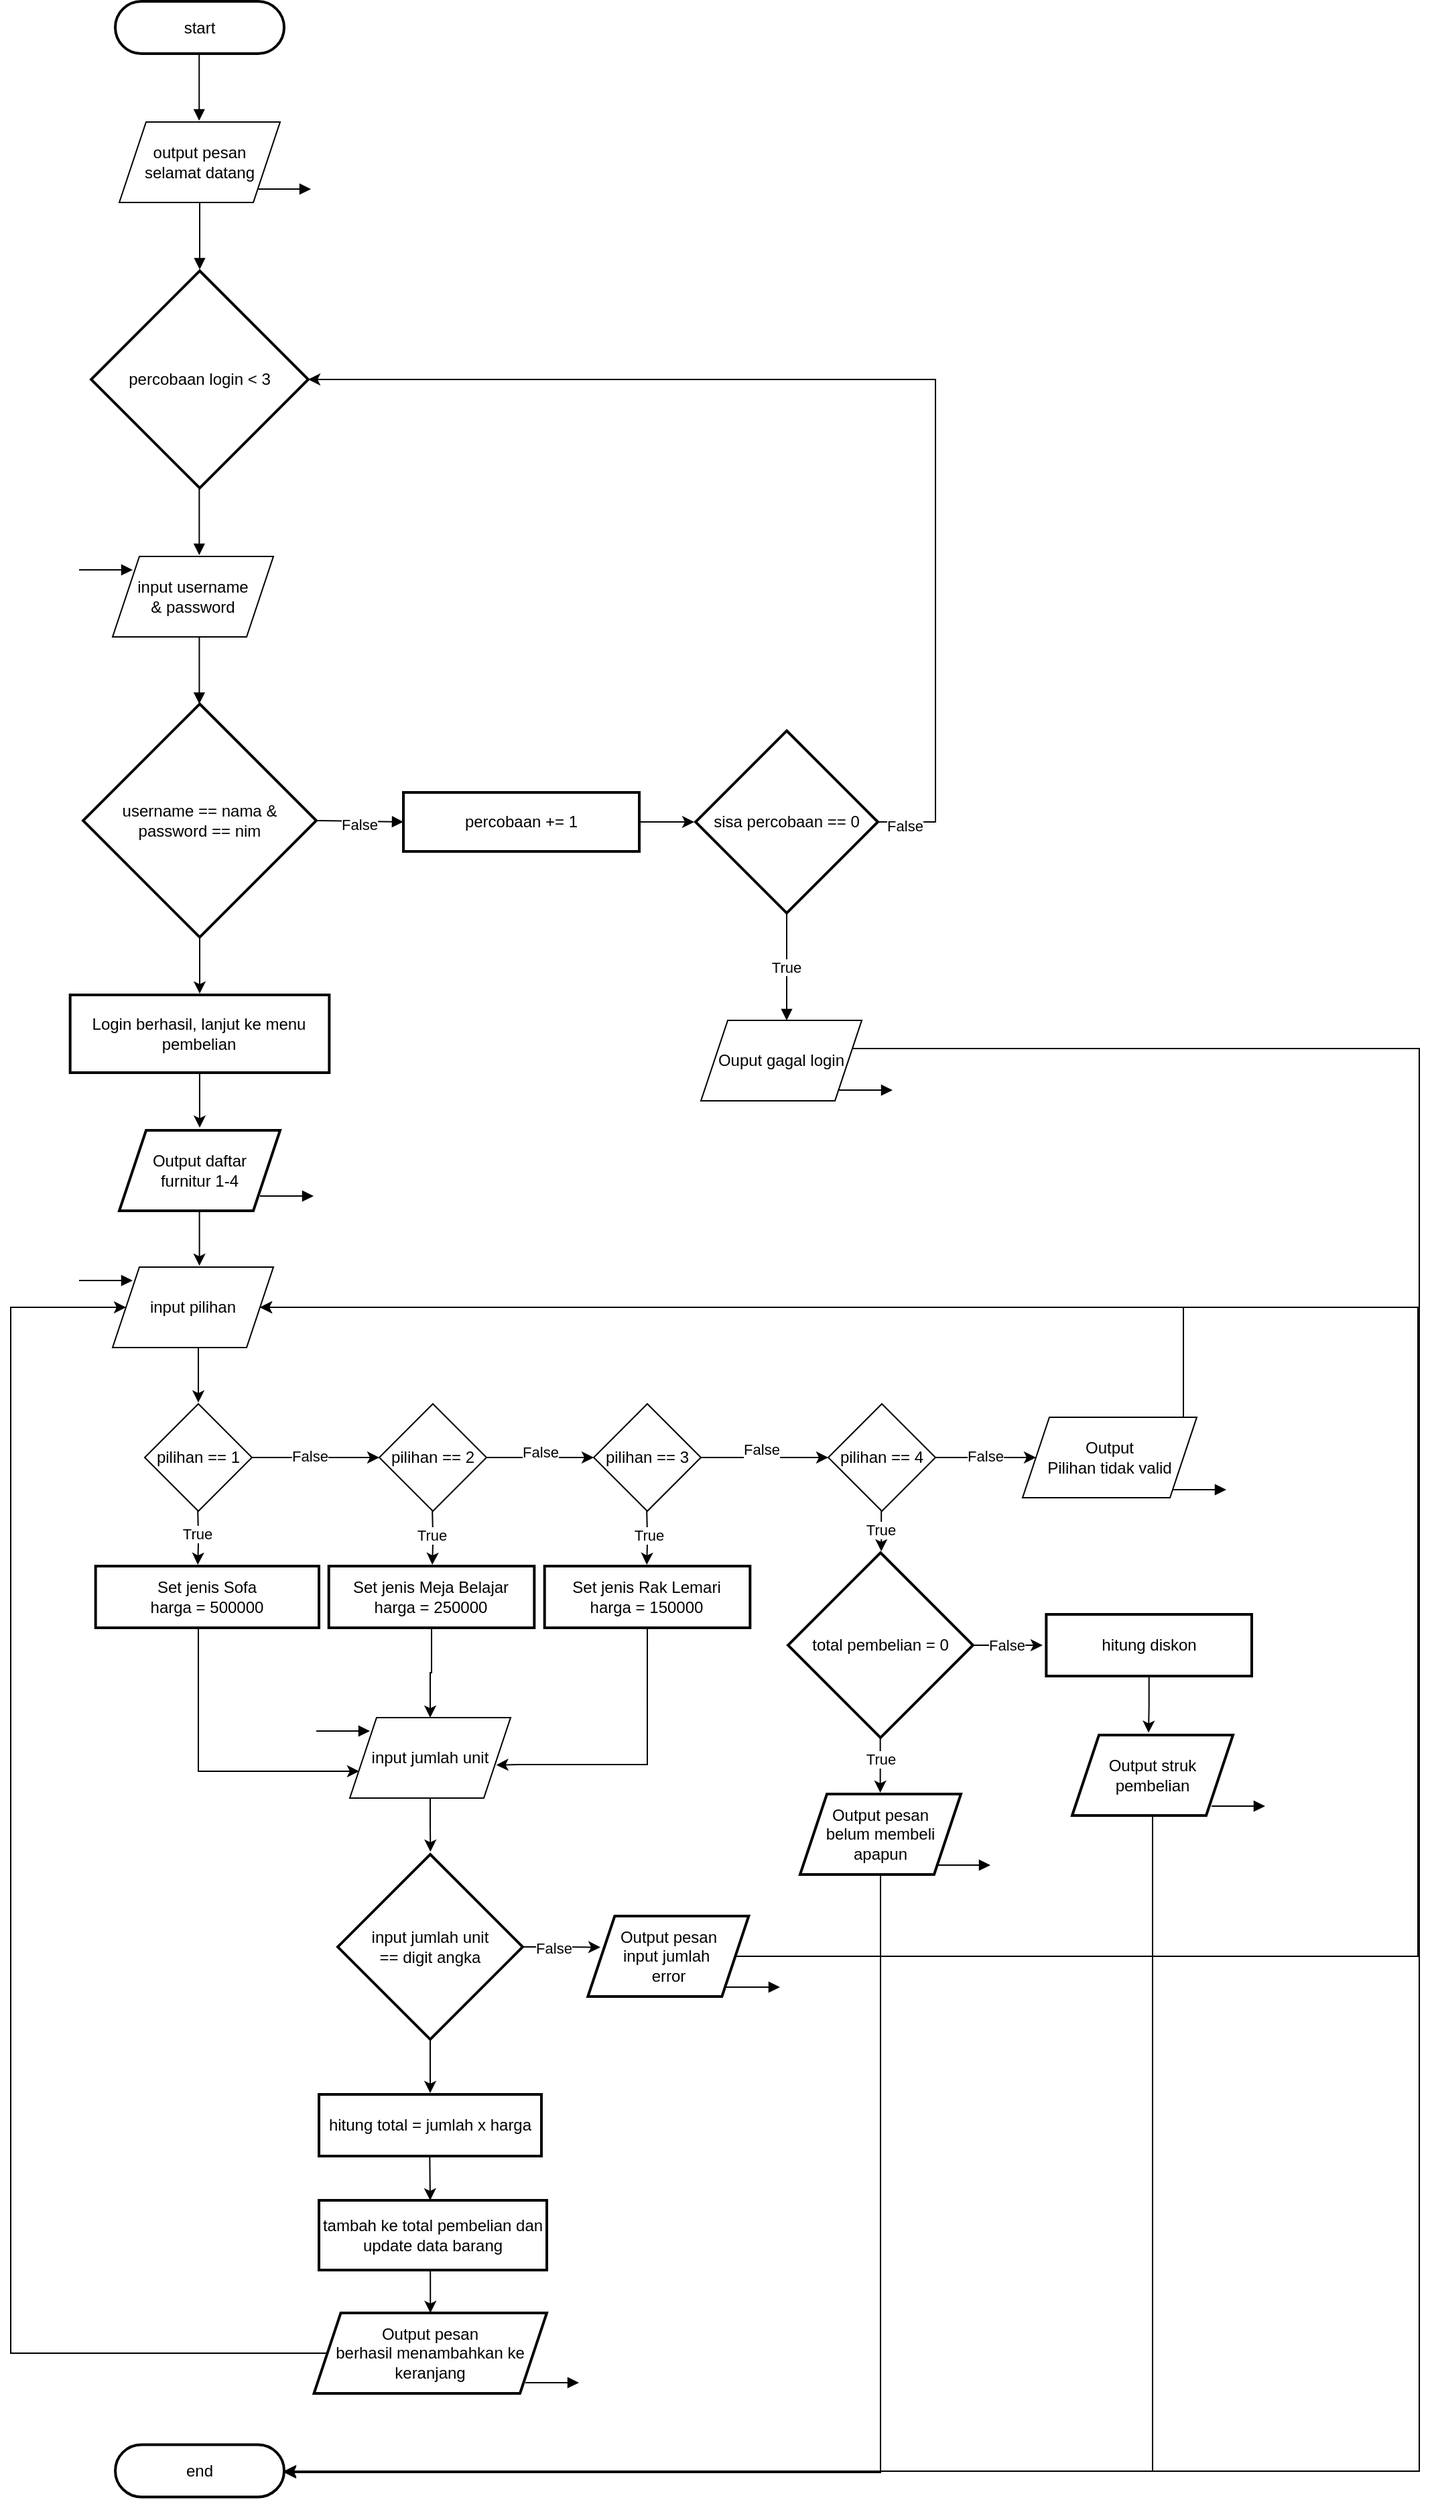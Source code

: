 <mxfile version="28.1.2">
  <diagram id="i5aK-gHj0_A_T1_XzZ1c" name="Flowchart Toko Furnitur">
    <mxGraphModel dx="270" dy="796" grid="1" gridSize="10" guides="1" tooltips="1" connect="1" arrows="1" fold="1" page="1" pageScale="1" pageWidth="827" pageHeight="1169" math="0" shadow="0">
      <root>
        <mxCell id="0" />
        <mxCell id="1" parent="0" />
        <mxCell id="J_yqN0D3UHSebhm-e75W-1" value="start" style="rounded=1;whiteSpace=wrap;arcSize=50;strokeWidth=2;" parent="1" vertex="1">
          <mxGeometry x="1438" y="20" width="126" height="39" as="geometry" />
        </mxCell>
        <mxCell id="J_yqN0D3UHSebhm-e75W-4" value="percobaan login &lt; 3" style="rhombus;strokeWidth=2;whiteSpace=wrap;" parent="1" vertex="1">
          <mxGeometry x="1420" y="221" width="162" height="162" as="geometry" />
        </mxCell>
        <mxCell id="jBgkVxBiRpuipMd7cRyD-38" style="edgeStyle=orthogonalEdgeStyle;rounded=0;orthogonalLoop=1;jettySize=auto;html=1;" edge="1" parent="1" source="J_yqN0D3UHSebhm-e75W-6">
          <mxGeometry relative="1" as="geometry">
            <mxPoint x="1501" y="760.0" as="targetPoint" />
          </mxGeometry>
        </mxCell>
        <mxCell id="J_yqN0D3UHSebhm-e75W-6" value="username == nama &amp;&#xa;password == nim" style="rhombus;strokeWidth=2;whiteSpace=wrap;" parent="1" vertex="1">
          <mxGeometry x="1414" y="544" width="174" height="174" as="geometry" />
        </mxCell>
        <mxCell id="J_yqN0D3UHSebhm-e75W-31" value="" style="curved=1;startArrow=none;endArrow=block;exitX=0.5;exitY=1;entryX=0.5;entryY=0;rounded=0;" parent="1" edge="1">
          <mxGeometry relative="1" as="geometry">
            <Array as="points" />
            <mxPoint x="1501" y="170" as="sourcePoint" />
            <mxPoint x="1501" y="220" as="targetPoint" />
          </mxGeometry>
        </mxCell>
        <mxCell id="jBgkVxBiRpuipMd7cRyD-18" value="output pesan&lt;div&gt;selamat datang&lt;/div&gt;" style="shape=parallelogram;perimeter=parallelogramPerimeter;whiteSpace=wrap;html=1;fixedSize=1;" vertex="1" parent="1">
          <mxGeometry x="1441" y="110" width="120" height="60" as="geometry" />
        </mxCell>
        <mxCell id="jBgkVxBiRpuipMd7cRyD-19" value="" style="curved=1;startArrow=none;endArrow=block;exitX=0.5;exitY=1;entryX=0.5;entryY=0;rounded=0;" edge="1" parent="1">
          <mxGeometry relative="1" as="geometry">
            <Array as="points" />
            <mxPoint x="1500.62" y="59" as="sourcePoint" />
            <mxPoint x="1500.62" y="109" as="targetPoint" />
          </mxGeometry>
        </mxCell>
        <mxCell id="jBgkVxBiRpuipMd7cRyD-24" value="" style="curved=1;startArrow=none;endArrow=block;exitX=0.5;exitY=1;rounded=0;" edge="1" parent="1">
          <mxGeometry relative="1" as="geometry">
            <Array as="points" />
            <mxPoint x="1544" y="160" as="sourcePoint" />
            <mxPoint x="1584" y="160" as="targetPoint" />
          </mxGeometry>
        </mxCell>
        <mxCell id="jBgkVxBiRpuipMd7cRyD-25" value="input username&lt;div&gt;&amp;amp; password&lt;/div&gt;" style="shape=parallelogram;perimeter=parallelogramPerimeter;whiteSpace=wrap;html=1;fixedSize=1;" vertex="1" parent="1">
          <mxGeometry x="1436" y="434" width="120" height="60" as="geometry" />
        </mxCell>
        <mxCell id="jBgkVxBiRpuipMd7cRyD-26" value="" style="curved=1;startArrow=none;endArrow=block;exitX=0.5;exitY=1;rounded=0;" edge="1" parent="1">
          <mxGeometry relative="1" as="geometry">
            <Array as="points" />
            <mxPoint x="1411" y="444" as="sourcePoint" />
            <mxPoint x="1451" y="444" as="targetPoint" />
          </mxGeometry>
        </mxCell>
        <mxCell id="jBgkVxBiRpuipMd7cRyD-27" value="" style="curved=1;startArrow=none;endArrow=block;exitX=0.5;exitY=1;entryX=0.5;entryY=0;rounded=0;" edge="1" parent="1">
          <mxGeometry relative="1" as="geometry">
            <Array as="points" />
            <mxPoint x="1500.68" y="383" as="sourcePoint" />
            <mxPoint x="1500.68" y="433" as="targetPoint" />
          </mxGeometry>
        </mxCell>
        <mxCell id="jBgkVxBiRpuipMd7cRyD-28" value="" style="curved=1;startArrow=none;endArrow=block;exitX=0.5;exitY=1;entryX=0.5;entryY=0;rounded=0;" edge="1" parent="1">
          <mxGeometry relative="1" as="geometry">
            <Array as="points" />
            <mxPoint x="1500.71" y="494" as="sourcePoint" />
            <mxPoint x="1500.71" y="544" as="targetPoint" />
          </mxGeometry>
        </mxCell>
        <mxCell id="jBgkVxBiRpuipMd7cRyD-29" value="" style="curved=1;startArrow=none;endArrow=block;entryX=0;entryY=0.5;rounded=0;exitX=1;exitY=0.5;exitDx=0;exitDy=0;entryDx=0;entryDy=0;" edge="1" parent="1" source="J_yqN0D3UHSebhm-e75W-6" target="jBgkVxBiRpuipMd7cRyD-31">
          <mxGeometry relative="1" as="geometry">
            <Array as="points" />
            <mxPoint x="1591" y="630.58" as="sourcePoint" />
            <mxPoint x="1641" y="630.58" as="targetPoint" />
          </mxGeometry>
        </mxCell>
        <mxCell id="jBgkVxBiRpuipMd7cRyD-30" value="&lt;div style=&quot;line-height: 70%;&quot;&gt;&lt;font style=&quot;line-height: 120%;&quot;&gt;False&lt;/font&gt;&lt;/div&gt;" style="edgeLabel;html=1;align=center;verticalAlign=middle;resizable=0;points=[];" vertex="1" connectable="0" parent="jBgkVxBiRpuipMd7cRyD-29">
          <mxGeometry x="-0.035" y="-2" relative="1" as="geometry">
            <mxPoint as="offset" />
          </mxGeometry>
        </mxCell>
        <mxCell id="jBgkVxBiRpuipMd7cRyD-32" style="edgeStyle=orthogonalEdgeStyle;rounded=0;orthogonalLoop=1;jettySize=auto;html=1;exitX=1;exitY=0.5;exitDx=0;exitDy=0;" edge="1" parent="1" source="jBgkVxBiRpuipMd7cRyD-31">
          <mxGeometry relative="1" as="geometry">
            <mxPoint x="1870" y="632" as="targetPoint" />
          </mxGeometry>
        </mxCell>
        <mxCell id="jBgkVxBiRpuipMd7cRyD-31" value="percobaan += 1" style="whiteSpace=wrap;strokeWidth=2;" vertex="1" parent="1">
          <mxGeometry x="1653" y="610" width="176" height="44" as="geometry" />
        </mxCell>
        <mxCell id="jBgkVxBiRpuipMd7cRyD-36" style="edgeStyle=orthogonalEdgeStyle;rounded=0;orthogonalLoop=1;jettySize=auto;html=1;entryX=1;entryY=0.5;entryDx=0;entryDy=0;" edge="1" parent="1" source="jBgkVxBiRpuipMd7cRyD-33" target="J_yqN0D3UHSebhm-e75W-4">
          <mxGeometry relative="1" as="geometry">
            <mxPoint x="2090" y="300" as="targetPoint" />
            <Array as="points">
              <mxPoint x="2050" y="632" />
              <mxPoint x="2050" y="302" />
            </Array>
          </mxGeometry>
        </mxCell>
        <mxCell id="jBgkVxBiRpuipMd7cRyD-37" value="False" style="edgeLabel;html=1;align=center;verticalAlign=middle;resizable=0;points=[];" vertex="1" connectable="0" parent="jBgkVxBiRpuipMd7cRyD-36">
          <mxGeometry x="-0.952" y="-3" relative="1" as="geometry">
            <mxPoint as="offset" />
          </mxGeometry>
        </mxCell>
        <mxCell id="jBgkVxBiRpuipMd7cRyD-33" value="sisa percobaan == 0" style="rhombus;strokeWidth=2;whiteSpace=wrap;" vertex="1" parent="1">
          <mxGeometry x="1871" y="564" width="136" height="136" as="geometry" />
        </mxCell>
        <mxCell id="jBgkVxBiRpuipMd7cRyD-35" value="True" style="curved=1;startArrow=none;endArrow=block;exitX=0.5;exitY=1;entryX=0.5;entryY=0;rounded=0;" edge="1" parent="1">
          <mxGeometry relative="1" as="geometry">
            <Array as="points" />
            <mxPoint x="1939" y="700" as="sourcePoint" />
            <mxPoint x="1938.995" y="780.0" as="targetPoint" />
          </mxGeometry>
        </mxCell>
        <mxCell id="jBgkVxBiRpuipMd7cRyD-41" value="" style="edgeStyle=orthogonalEdgeStyle;rounded=0;orthogonalLoop=1;jettySize=auto;html=1;" edge="1" parent="1" source="jBgkVxBiRpuipMd7cRyD-39">
          <mxGeometry relative="1" as="geometry">
            <mxPoint x="1501" y="860" as="targetPoint" />
          </mxGeometry>
        </mxCell>
        <mxCell id="jBgkVxBiRpuipMd7cRyD-39" value="Login berhasil, lanjut ke menu pembelian" style="whiteSpace=wrap;strokeWidth=2;" vertex="1" parent="1">
          <mxGeometry x="1404.34" y="761" width="193.33" height="58" as="geometry" />
        </mxCell>
        <mxCell id="jBgkVxBiRpuipMd7cRyD-40" value="Output daftar&lt;div&gt;furnitur 1-4&lt;/div&gt;" style="shape=parallelogram;perimeter=parallelogramPerimeter;whiteSpace=wrap;html=1;fixedSize=1;strokeWidth=2;" vertex="1" parent="1">
          <mxGeometry x="1441.01" y="862" width="120" height="60" as="geometry" />
        </mxCell>
        <mxCell id="jBgkVxBiRpuipMd7cRyD-42" value="" style="curved=1;startArrow=none;endArrow=block;exitX=0.5;exitY=1;rounded=0;" edge="1" parent="1">
          <mxGeometry relative="1" as="geometry">
            <Array as="points" />
            <mxPoint x="1546" y="911" as="sourcePoint" />
            <mxPoint x="1586" y="911" as="targetPoint" />
          </mxGeometry>
        </mxCell>
        <mxCell id="jBgkVxBiRpuipMd7cRyD-43" value="input pilihan" style="shape=parallelogram;perimeter=parallelogramPerimeter;whiteSpace=wrap;html=1;fixedSize=1;" vertex="1" parent="1">
          <mxGeometry x="1436" y="964" width="120" height="60" as="geometry" />
        </mxCell>
        <mxCell id="jBgkVxBiRpuipMd7cRyD-44" value="" style="curved=1;startArrow=none;endArrow=block;exitX=0.5;exitY=1;rounded=0;" edge="1" parent="1">
          <mxGeometry relative="1" as="geometry">
            <Array as="points" />
            <mxPoint x="1411" y="974" as="sourcePoint" />
            <mxPoint x="1451" y="974" as="targetPoint" />
          </mxGeometry>
        </mxCell>
        <mxCell id="jBgkVxBiRpuipMd7cRyD-46" value="" style="edgeStyle=orthogonalEdgeStyle;rounded=0;orthogonalLoop=1;jettySize=auto;html=1;" edge="1" parent="1">
          <mxGeometry relative="1" as="geometry">
            <mxPoint x="1500.8" y="922" as="sourcePoint" />
            <mxPoint x="1500.8" y="963" as="targetPoint" />
          </mxGeometry>
        </mxCell>
        <mxCell id="jBgkVxBiRpuipMd7cRyD-48" value="" style="edgeStyle=orthogonalEdgeStyle;rounded=0;orthogonalLoop=1;jettySize=auto;html=1;" edge="1" parent="1" source="jBgkVxBiRpuipMd7cRyD-50" target="jBgkVxBiRpuipMd7cRyD-54">
          <mxGeometry relative="1" as="geometry" />
        </mxCell>
        <mxCell id="jBgkVxBiRpuipMd7cRyD-49" value="False" style="edgeLabel;html=1;align=center;verticalAlign=middle;resizable=0;points=[];" connectable="0" vertex="1" parent="jBgkVxBiRpuipMd7cRyD-48">
          <mxGeometry x="-0.082" y="1" relative="1" as="geometry">
            <mxPoint x="-1" as="offset" />
          </mxGeometry>
        </mxCell>
        <mxCell id="jBgkVxBiRpuipMd7cRyD-50" value="pilihan == 1" style="rhombus;whiteSpace=wrap;html=1;" vertex="1" parent="1">
          <mxGeometry x="1460" y="1066" width="80" height="80" as="geometry" />
        </mxCell>
        <mxCell id="jBgkVxBiRpuipMd7cRyD-52" value="" style="edgeStyle=orthogonalEdgeStyle;rounded=0;orthogonalLoop=1;jettySize=auto;html=1;" edge="1" parent="1" source="jBgkVxBiRpuipMd7cRyD-54" target="jBgkVxBiRpuipMd7cRyD-58">
          <mxGeometry relative="1" as="geometry" />
        </mxCell>
        <mxCell id="jBgkVxBiRpuipMd7cRyD-53" value="False" style="edgeLabel;html=1;align=center;verticalAlign=middle;resizable=0;points=[];" connectable="0" vertex="1" parent="jBgkVxBiRpuipMd7cRyD-52">
          <mxGeometry x="0.001" y="4" relative="1" as="geometry">
            <mxPoint as="offset" />
          </mxGeometry>
        </mxCell>
        <mxCell id="jBgkVxBiRpuipMd7cRyD-54" value="pilihan == 2" style="rhombus;whiteSpace=wrap;html=1;" vertex="1" parent="1">
          <mxGeometry x="1635" y="1066" width="80" height="80" as="geometry" />
        </mxCell>
        <mxCell id="jBgkVxBiRpuipMd7cRyD-56" value="" style="edgeStyle=orthogonalEdgeStyle;rounded=0;orthogonalLoop=1;jettySize=auto;html=1;" edge="1" parent="1" source="jBgkVxBiRpuipMd7cRyD-58" target="jBgkVxBiRpuipMd7cRyD-62">
          <mxGeometry relative="1" as="geometry" />
        </mxCell>
        <mxCell id="jBgkVxBiRpuipMd7cRyD-57" value="False" style="edgeLabel;html=1;align=center;verticalAlign=middle;resizable=0;points=[];" connectable="0" vertex="1" parent="jBgkVxBiRpuipMd7cRyD-56">
          <mxGeometry x="-0.06" y="6" relative="1" as="geometry">
            <mxPoint as="offset" />
          </mxGeometry>
        </mxCell>
        <mxCell id="jBgkVxBiRpuipMd7cRyD-58" value="pilihan == 3" style="rhombus;whiteSpace=wrap;html=1;" vertex="1" parent="1">
          <mxGeometry x="1795" y="1066" width="80" height="80" as="geometry" />
        </mxCell>
        <mxCell id="jBgkVxBiRpuipMd7cRyD-60" value="" style="edgeStyle=orthogonalEdgeStyle;rounded=0;orthogonalLoop=1;jettySize=auto;html=1;" edge="1" parent="1" source="jBgkVxBiRpuipMd7cRyD-62" target="jBgkVxBiRpuipMd7cRyD-63">
          <mxGeometry relative="1" as="geometry" />
        </mxCell>
        <mxCell id="jBgkVxBiRpuipMd7cRyD-61" value="False" style="edgeLabel;html=1;align=center;verticalAlign=middle;resizable=0;points=[];" connectable="0" vertex="1" parent="jBgkVxBiRpuipMd7cRyD-60">
          <mxGeometry x="-0.028" y="1" relative="1" as="geometry">
            <mxPoint as="offset" />
          </mxGeometry>
        </mxCell>
        <mxCell id="jBgkVxBiRpuipMd7cRyD-62" value="pilihan == 4" style="rhombus;whiteSpace=wrap;html=1;" vertex="1" parent="1">
          <mxGeometry x="1970" y="1066" width="80" height="80" as="geometry" />
        </mxCell>
        <mxCell id="jBgkVxBiRpuipMd7cRyD-122" style="edgeStyle=orthogonalEdgeStyle;rounded=0;orthogonalLoop=1;jettySize=auto;html=1;exitX=1;exitY=0.5;exitDx=0;exitDy=0;entryX=1;entryY=0.5;entryDx=0;entryDy=0;" edge="1" parent="1" source="jBgkVxBiRpuipMd7cRyD-63" target="jBgkVxBiRpuipMd7cRyD-43">
          <mxGeometry relative="1" as="geometry">
            <mxPoint x="2290" y="1000" as="targetPoint" />
            <Array as="points">
              <mxPoint x="2235" y="994" />
            </Array>
          </mxGeometry>
        </mxCell>
        <mxCell id="jBgkVxBiRpuipMd7cRyD-63" value="Output&lt;div&gt;Pilihan tidak valid&lt;/div&gt;" style="shape=parallelogram;perimeter=parallelogramPerimeter;whiteSpace=wrap;html=1;fixedSize=1;" vertex="1" parent="1">
          <mxGeometry x="2115" y="1076" width="130" height="60" as="geometry" />
        </mxCell>
        <mxCell id="jBgkVxBiRpuipMd7cRyD-64" value="" style="edgeStyle=orthogonalEdgeStyle;rounded=0;orthogonalLoop=1;jettySize=auto;html=1;" edge="1" parent="1">
          <mxGeometry relative="1" as="geometry">
            <mxPoint x="1500" y="1024" as="sourcePoint" />
            <mxPoint x="1500" y="1065" as="targetPoint" />
          </mxGeometry>
        </mxCell>
        <mxCell id="jBgkVxBiRpuipMd7cRyD-65" value="" style="edgeStyle=orthogonalEdgeStyle;rounded=0;orthogonalLoop=1;jettySize=auto;html=1;" edge="1" parent="1">
          <mxGeometry relative="1" as="geometry">
            <mxPoint x="1499.59" y="1146" as="sourcePoint" />
            <mxPoint x="1499.59" y="1186" as="targetPoint" />
          </mxGeometry>
        </mxCell>
        <mxCell id="jBgkVxBiRpuipMd7cRyD-66" value="True" style="edgeLabel;html=1;align=center;verticalAlign=middle;resizable=0;points=[];" connectable="0" vertex="1" parent="jBgkVxBiRpuipMd7cRyD-65">
          <mxGeometry x="-0.144" y="-1" relative="1" as="geometry">
            <mxPoint y="-1" as="offset" />
          </mxGeometry>
        </mxCell>
        <mxCell id="jBgkVxBiRpuipMd7cRyD-67" value="" style="edgeStyle=orthogonalEdgeStyle;rounded=0;orthogonalLoop=1;jettySize=auto;html=1;" edge="1" parent="1">
          <mxGeometry relative="1" as="geometry">
            <mxPoint x="1674.59" y="1146" as="sourcePoint" />
            <mxPoint x="1674.59" y="1186" as="targetPoint" />
          </mxGeometry>
        </mxCell>
        <mxCell id="jBgkVxBiRpuipMd7cRyD-68" value="True" style="edgeLabel;html=1;align=center;verticalAlign=middle;resizable=0;points=[];" connectable="0" vertex="1" parent="jBgkVxBiRpuipMd7cRyD-67">
          <mxGeometry x="-0.143" y="-1" relative="1" as="geometry">
            <mxPoint as="offset" />
          </mxGeometry>
        </mxCell>
        <mxCell id="jBgkVxBiRpuipMd7cRyD-69" value="" style="edgeStyle=orthogonalEdgeStyle;rounded=0;orthogonalLoop=1;jettySize=auto;html=1;" edge="1" parent="1">
          <mxGeometry relative="1" as="geometry">
            <mxPoint x="1834.59" y="1146" as="sourcePoint" />
            <mxPoint x="1834.59" y="1186" as="targetPoint" />
          </mxGeometry>
        </mxCell>
        <mxCell id="jBgkVxBiRpuipMd7cRyD-70" value="True" style="edgeLabel;html=1;align=center;verticalAlign=middle;resizable=0;points=[];" connectable="0" vertex="1" parent="jBgkVxBiRpuipMd7cRyD-69">
          <mxGeometry x="-0.143" y="1" relative="1" as="geometry">
            <mxPoint as="offset" />
          </mxGeometry>
        </mxCell>
        <mxCell id="jBgkVxBiRpuipMd7cRyD-71" value="" style="edgeStyle=orthogonalEdgeStyle;rounded=0;orthogonalLoop=1;jettySize=auto;html=1;" edge="1" parent="1">
          <mxGeometry relative="1" as="geometry">
            <mxPoint x="2009.59" y="1146" as="sourcePoint" />
            <mxPoint x="2009.59" y="1176" as="targetPoint" />
          </mxGeometry>
        </mxCell>
        <mxCell id="jBgkVxBiRpuipMd7cRyD-72" value="True" style="edgeLabel;html=1;align=center;verticalAlign=middle;resizable=0;points=[];" connectable="0" vertex="1" parent="jBgkVxBiRpuipMd7cRyD-71">
          <mxGeometry x="-0.071" y="-1" relative="1" as="geometry">
            <mxPoint as="offset" />
          </mxGeometry>
        </mxCell>
        <mxCell id="jBgkVxBiRpuipMd7cRyD-105" style="edgeStyle=orthogonalEdgeStyle;rounded=0;orthogonalLoop=1;jettySize=auto;html=1;entryX=0.058;entryY=0.667;entryDx=0;entryDy=0;entryPerimeter=0;" edge="1" parent="1" source="jBgkVxBiRpuipMd7cRyD-73" target="jBgkVxBiRpuipMd7cRyD-100">
          <mxGeometry relative="1" as="geometry">
            <mxPoint x="1499.995" y="1330" as="targetPoint" />
            <Array as="points">
              <mxPoint x="1500" y="1340" />
            </Array>
          </mxGeometry>
        </mxCell>
        <mxCell id="jBgkVxBiRpuipMd7cRyD-73" value="Set jenis Sofa&#xa;harga = 500000" style="whiteSpace=wrap;strokeWidth=2;" vertex="1" parent="1">
          <mxGeometry x="1423.33" y="1187" width="166.67" height="46" as="geometry" />
        </mxCell>
        <mxCell id="jBgkVxBiRpuipMd7cRyD-103" style="edgeStyle=orthogonalEdgeStyle;rounded=0;orthogonalLoop=1;jettySize=auto;html=1;exitX=0.5;exitY=1;exitDx=0;exitDy=0;entryX=0.5;entryY=0;entryDx=0;entryDy=0;" edge="1" parent="1" source="jBgkVxBiRpuipMd7cRyD-74" target="jBgkVxBiRpuipMd7cRyD-100">
          <mxGeometry relative="1" as="geometry" />
        </mxCell>
        <mxCell id="jBgkVxBiRpuipMd7cRyD-74" value="Set jenis Meja Belajar&#xa;harga = 250000" style="whiteSpace=wrap;strokeWidth=2;" vertex="1" parent="1">
          <mxGeometry x="1597.34" y="1187" width="153.33" height="46" as="geometry" />
        </mxCell>
        <mxCell id="jBgkVxBiRpuipMd7cRyD-104" style="edgeStyle=orthogonalEdgeStyle;rounded=0;orthogonalLoop=1;jettySize=auto;html=1;exitX=0.5;exitY=1;exitDx=0;exitDy=0;entryX=0.911;entryY=0.589;entryDx=0;entryDy=0;entryPerimeter=0;" edge="1" parent="1" source="jBgkVxBiRpuipMd7cRyD-77" target="jBgkVxBiRpuipMd7cRyD-100">
          <mxGeometry relative="1" as="geometry">
            <mxPoint x="1835.167" y="1330" as="targetPoint" />
            <Array as="points">
              <mxPoint x="1835" y="1335" />
              <mxPoint x="1740" y="1335" />
            </Array>
          </mxGeometry>
        </mxCell>
        <mxCell id="jBgkVxBiRpuipMd7cRyD-77" value="Set jenis Rak Lemari&#xa;harga = 150000" style="whiteSpace=wrap;strokeWidth=2;" vertex="1" parent="1">
          <mxGeometry x="1758.34" y="1187" width="153.33" height="46" as="geometry" />
        </mxCell>
        <mxCell id="jBgkVxBiRpuipMd7cRyD-84" style="edgeStyle=orthogonalEdgeStyle;rounded=0;orthogonalLoop=1;jettySize=auto;html=1;exitX=1;exitY=0.5;exitDx=0;exitDy=0;" edge="1" parent="1" source="jBgkVxBiRpuipMd7cRyD-78">
          <mxGeometry relative="1" as="geometry">
            <mxPoint x="2130" y="1246" as="targetPoint" />
            <Array as="points">
              <mxPoint x="2120" y="1246" />
              <mxPoint x="2120" y="1246" />
            </Array>
          </mxGeometry>
        </mxCell>
        <mxCell id="jBgkVxBiRpuipMd7cRyD-85" value="False" style="edgeLabel;html=1;align=center;verticalAlign=middle;resizable=0;points=[];" vertex="1" connectable="0" parent="jBgkVxBiRpuipMd7cRyD-84">
          <mxGeometry x="-0.339" relative="1" as="geometry">
            <mxPoint x="8" as="offset" />
          </mxGeometry>
        </mxCell>
        <mxCell id="jBgkVxBiRpuipMd7cRyD-78" value="total pembelian = 0" style="rhombus;strokeWidth=2;whiteSpace=wrap;" vertex="1" parent="1">
          <mxGeometry x="1940" y="1177" width="138" height="138" as="geometry" />
        </mxCell>
        <mxCell id="jBgkVxBiRpuipMd7cRyD-96" style="edgeStyle=orthogonalEdgeStyle;rounded=0;orthogonalLoop=1;jettySize=auto;html=1;exitX=0.5;exitY=1;exitDx=0;exitDy=0;" edge="1" parent="1" source="jBgkVxBiRpuipMd7cRyD-79" target="jBgkVxBiRpuipMd7cRyD-94">
          <mxGeometry relative="1" as="geometry">
            <mxPoint x="1560" y="1862" as="targetPoint" />
            <Array as="points">
              <mxPoint x="2009" y="1863" />
            </Array>
          </mxGeometry>
        </mxCell>
        <mxCell id="jBgkVxBiRpuipMd7cRyD-79" value="Output pesan&lt;div&gt;belum membeli&lt;/div&gt;&lt;div&gt;apapun&lt;/div&gt;" style="shape=parallelogram;perimeter=parallelogramPerimeter;whiteSpace=wrap;html=1;fixedSize=1;strokeWidth=2;" vertex="1" parent="1">
          <mxGeometry x="1949" y="1357" width="120" height="60" as="geometry" />
        </mxCell>
        <mxCell id="jBgkVxBiRpuipMd7cRyD-81" value="" style="edgeStyle=orthogonalEdgeStyle;rounded=0;orthogonalLoop=1;jettySize=auto;html=1;" edge="1" parent="1">
          <mxGeometry relative="1" as="geometry">
            <mxPoint x="2008.83" y="1315" as="sourcePoint" />
            <mxPoint x="2008.83" y="1356" as="targetPoint" />
          </mxGeometry>
        </mxCell>
        <mxCell id="jBgkVxBiRpuipMd7cRyD-83" value="True" style="edgeLabel;html=1;align=center;verticalAlign=middle;resizable=0;points=[];" vertex="1" connectable="0" parent="jBgkVxBiRpuipMd7cRyD-81">
          <mxGeometry x="-0.227" relative="1" as="geometry">
            <mxPoint as="offset" />
          </mxGeometry>
        </mxCell>
        <mxCell id="jBgkVxBiRpuipMd7cRyD-87" value="hitung diskon" style="whiteSpace=wrap;strokeWidth=2;" vertex="1" parent="1">
          <mxGeometry x="2132.67" y="1223" width="153.33" height="46" as="geometry" />
        </mxCell>
        <mxCell id="jBgkVxBiRpuipMd7cRyD-90" value="" style="curved=1;startArrow=none;endArrow=block;exitX=0.5;exitY=1;rounded=0;" edge="1" parent="1">
          <mxGeometry relative="1" as="geometry">
            <Array as="points" />
            <mxPoint x="2051" y="1410" as="sourcePoint" />
            <mxPoint x="2091" y="1410" as="targetPoint" />
          </mxGeometry>
        </mxCell>
        <mxCell id="jBgkVxBiRpuipMd7cRyD-95" style="edgeStyle=orthogonalEdgeStyle;rounded=0;orthogonalLoop=1;jettySize=auto;html=1;exitX=0.5;exitY=1;exitDx=0;exitDy=0;" edge="1" parent="1" source="jBgkVxBiRpuipMd7cRyD-91" target="jBgkVxBiRpuipMd7cRyD-94">
          <mxGeometry relative="1" as="geometry">
            <mxPoint x="2212" y="1410" as="targetPoint" />
            <Array as="points">
              <mxPoint x="2212" y="1862" />
            </Array>
          </mxGeometry>
        </mxCell>
        <mxCell id="jBgkVxBiRpuipMd7cRyD-91" value="Output struk&lt;div&gt;pembelian&lt;/div&gt;" style="shape=parallelogram;perimeter=parallelogramPerimeter;whiteSpace=wrap;html=1;fixedSize=1;strokeWidth=2;" vertex="1" parent="1">
          <mxGeometry x="2152" y="1313" width="120" height="60" as="geometry" />
        </mxCell>
        <mxCell id="jBgkVxBiRpuipMd7cRyD-92" value="" style="curved=1;startArrow=none;endArrow=block;exitX=0.5;exitY=1;rounded=0;" edge="1" parent="1">
          <mxGeometry relative="1" as="geometry">
            <Array as="points" />
            <mxPoint x="2256" y="1366" as="sourcePoint" />
            <mxPoint x="2296" y="1366" as="targetPoint" />
          </mxGeometry>
        </mxCell>
        <mxCell id="jBgkVxBiRpuipMd7cRyD-93" style="edgeStyle=orthogonalEdgeStyle;rounded=0;orthogonalLoop=1;jettySize=auto;html=1;entryX=0.475;entryY=-0.029;entryDx=0;entryDy=0;entryPerimeter=0;" edge="1" parent="1" source="jBgkVxBiRpuipMd7cRyD-87" target="jBgkVxBiRpuipMd7cRyD-91">
          <mxGeometry relative="1" as="geometry" />
        </mxCell>
        <mxCell id="jBgkVxBiRpuipMd7cRyD-94" value="end" style="rounded=1;whiteSpace=wrap;arcSize=50;strokeWidth=2;" vertex="1" parent="1">
          <mxGeometry x="1438.01" y="1842.22" width="126" height="39" as="geometry" />
        </mxCell>
        <mxCell id="jBgkVxBiRpuipMd7cRyD-99" style="edgeStyle=orthogonalEdgeStyle;rounded=0;orthogonalLoop=1;jettySize=auto;html=1;" edge="1" parent="1" source="jBgkVxBiRpuipMd7cRyD-97" target="jBgkVxBiRpuipMd7cRyD-94">
          <mxGeometry relative="1" as="geometry">
            <mxPoint x="1586.324" y="1858.476" as="targetPoint" />
            <mxPoint x="2006.18" y="801.53" as="sourcePoint" />
            <Array as="points">
              <mxPoint x="2411" y="801" />
              <mxPoint x="2411" y="1862" />
            </Array>
          </mxGeometry>
        </mxCell>
        <mxCell id="jBgkVxBiRpuipMd7cRyD-97" value="Ouput gagal login" style="shape=parallelogram;perimeter=parallelogramPerimeter;whiteSpace=wrap;html=1;fixedSize=1;" vertex="1" parent="1">
          <mxGeometry x="1875" y="780" width="120" height="60" as="geometry" />
        </mxCell>
        <mxCell id="jBgkVxBiRpuipMd7cRyD-98" value="" style="curved=1;startArrow=none;endArrow=block;exitX=0.5;exitY=1;rounded=0;" edge="1" parent="1">
          <mxGeometry relative="1" as="geometry">
            <Array as="points" />
            <mxPoint x="1978" y="832" as="sourcePoint" />
            <mxPoint x="2018" y="832" as="targetPoint" />
          </mxGeometry>
        </mxCell>
        <mxCell id="jBgkVxBiRpuipMd7cRyD-107" style="edgeStyle=orthogonalEdgeStyle;rounded=0;orthogonalLoop=1;jettySize=auto;html=1;exitX=0.5;exitY=1;exitDx=0;exitDy=0;" edge="1" parent="1" source="jBgkVxBiRpuipMd7cRyD-100">
          <mxGeometry relative="1" as="geometry">
            <mxPoint x="1673.185" y="1400.0" as="targetPoint" />
          </mxGeometry>
        </mxCell>
        <mxCell id="jBgkVxBiRpuipMd7cRyD-100" value="input jumlah unit" style="shape=parallelogram;perimeter=parallelogramPerimeter;whiteSpace=wrap;html=1;fixedSize=1;" vertex="1" parent="1">
          <mxGeometry x="1613" y="1300" width="120" height="60" as="geometry" />
        </mxCell>
        <mxCell id="jBgkVxBiRpuipMd7cRyD-101" value="" style="curved=1;startArrow=none;endArrow=block;exitX=0.5;exitY=1;rounded=0;" edge="1" parent="1">
          <mxGeometry relative="1" as="geometry">
            <Array as="points" />
            <mxPoint x="1588" y="1310" as="sourcePoint" />
            <mxPoint x="1628" y="1310" as="targetPoint" />
          </mxGeometry>
        </mxCell>
        <mxCell id="jBgkVxBiRpuipMd7cRyD-108" style="edgeStyle=orthogonalEdgeStyle;rounded=0;orthogonalLoop=1;jettySize=auto;html=1;exitX=1;exitY=0.5;exitDx=0;exitDy=0;" edge="1" parent="1" source="jBgkVxBiRpuipMd7cRyD-106">
          <mxGeometry relative="1" as="geometry">
            <mxPoint x="1800" y="1471.25" as="targetPoint" />
          </mxGeometry>
        </mxCell>
        <mxCell id="jBgkVxBiRpuipMd7cRyD-109" value="False" style="edgeLabel;html=1;align=center;verticalAlign=middle;resizable=0;points=[];" vertex="1" connectable="0" parent="jBgkVxBiRpuipMd7cRyD-108">
          <mxGeometry x="-0.211" y="-1" relative="1" as="geometry">
            <mxPoint as="offset" />
          </mxGeometry>
        </mxCell>
        <mxCell id="jBgkVxBiRpuipMd7cRyD-113" style="edgeStyle=orthogonalEdgeStyle;rounded=0;orthogonalLoop=1;jettySize=auto;html=1;exitX=0.5;exitY=1;exitDx=0;exitDy=0;" edge="1" parent="1" source="jBgkVxBiRpuipMd7cRyD-106">
          <mxGeometry relative="1" as="geometry">
            <mxPoint x="1673" y="1580" as="targetPoint" />
          </mxGeometry>
        </mxCell>
        <mxCell id="jBgkVxBiRpuipMd7cRyD-106" value="input jumlah unit&#xa;== digit angka" style="rhombus;strokeWidth=2;whiteSpace=wrap;" vertex="1" parent="1">
          <mxGeometry x="1604" y="1402" width="138" height="138" as="geometry" />
        </mxCell>
        <mxCell id="jBgkVxBiRpuipMd7cRyD-112" style="edgeStyle=orthogonalEdgeStyle;rounded=0;orthogonalLoop=1;jettySize=auto;html=1;exitX=1;exitY=0.5;exitDx=0;exitDy=0;entryX=1;entryY=0.5;entryDx=0;entryDy=0;" edge="1" parent="1" source="jBgkVxBiRpuipMd7cRyD-110" target="jBgkVxBiRpuipMd7cRyD-43">
          <mxGeometry relative="1" as="geometry">
            <mxPoint x="2420" y="1000" as="targetPoint" />
            <Array as="points">
              <mxPoint x="2410" y="1478" />
              <mxPoint x="2410" y="994" />
            </Array>
          </mxGeometry>
        </mxCell>
        <mxCell id="jBgkVxBiRpuipMd7cRyD-110" value="Output pesan&lt;div&gt;input jumlah&amp;nbsp;&lt;/div&gt;&lt;div&gt;error&lt;/div&gt;" style="shape=parallelogram;perimeter=parallelogramPerimeter;whiteSpace=wrap;html=1;fixedSize=1;strokeWidth=2;" vertex="1" parent="1">
          <mxGeometry x="1790.67" y="1448" width="120" height="60" as="geometry" />
        </mxCell>
        <mxCell id="jBgkVxBiRpuipMd7cRyD-111" value="" style="curved=1;startArrow=none;endArrow=block;exitX=0.5;exitY=1;rounded=0;" edge="1" parent="1">
          <mxGeometry relative="1" as="geometry">
            <Array as="points" />
            <mxPoint x="1894" y="1501" as="sourcePoint" />
            <mxPoint x="1934" y="1501" as="targetPoint" />
          </mxGeometry>
        </mxCell>
        <mxCell id="jBgkVxBiRpuipMd7cRyD-114" value="hitung total = jumlah x harga" style="whiteSpace=wrap;strokeWidth=2;" vertex="1" parent="1">
          <mxGeometry x="1590" y="1581" width="165.99" height="46" as="geometry" />
        </mxCell>
        <mxCell id="jBgkVxBiRpuipMd7cRyD-121" style="edgeStyle=orthogonalEdgeStyle;rounded=0;orthogonalLoop=1;jettySize=auto;html=1;exitX=0.5;exitY=1;exitDx=0;exitDy=0;entryX=0.5;entryY=0;entryDx=0;entryDy=0;" edge="1" parent="1" source="jBgkVxBiRpuipMd7cRyD-115" target="jBgkVxBiRpuipMd7cRyD-119">
          <mxGeometry relative="1" as="geometry" />
        </mxCell>
        <mxCell id="jBgkVxBiRpuipMd7cRyD-115" value="tambah ke total pembelian dan update data barang" style="whiteSpace=wrap;strokeWidth=2;" vertex="1" parent="1">
          <mxGeometry x="1590" y="1660" width="170" height="52" as="geometry" />
        </mxCell>
        <mxCell id="jBgkVxBiRpuipMd7cRyD-117" style="edgeStyle=orthogonalEdgeStyle;rounded=0;orthogonalLoop=1;jettySize=auto;html=1;exitX=0.5;exitY=1;exitDx=0;exitDy=0;" edge="1" parent="1">
          <mxGeometry relative="1" as="geometry">
            <mxPoint x="1673" y="1660" as="targetPoint" />
            <mxPoint x="1672.65" y="1627" as="sourcePoint" />
          </mxGeometry>
        </mxCell>
        <mxCell id="jBgkVxBiRpuipMd7cRyD-123" style="edgeStyle=orthogonalEdgeStyle;rounded=0;orthogonalLoop=1;jettySize=auto;html=1;exitX=0;exitY=0.5;exitDx=0;exitDy=0;entryX=0;entryY=0.5;entryDx=0;entryDy=0;" edge="1" parent="1" source="jBgkVxBiRpuipMd7cRyD-119" target="jBgkVxBiRpuipMd7cRyD-43">
          <mxGeometry relative="1" as="geometry">
            <Array as="points">
              <mxPoint x="1360" y="1774" />
              <mxPoint x="1360" y="994" />
            </Array>
          </mxGeometry>
        </mxCell>
        <mxCell id="jBgkVxBiRpuipMd7cRyD-119" value="Output pesan&lt;div&gt;berhasil menambahkan ke keranjang&lt;/div&gt;" style="shape=parallelogram;perimeter=parallelogramPerimeter;whiteSpace=wrap;html=1;fixedSize=1;strokeWidth=2;" vertex="1" parent="1">
          <mxGeometry x="1586.28" y="1744" width="173.72" height="60" as="geometry" />
        </mxCell>
        <mxCell id="jBgkVxBiRpuipMd7cRyD-120" value="" style="curved=1;startArrow=none;endArrow=block;exitX=0.5;exitY=1;rounded=0;" edge="1" parent="1">
          <mxGeometry relative="1" as="geometry">
            <Array as="points" />
            <mxPoint x="1744.001" y="1796" as="sourcePoint" />
            <mxPoint x="1784.001" y="1796" as="targetPoint" />
          </mxGeometry>
        </mxCell>
        <mxCell id="jBgkVxBiRpuipMd7cRyD-125" value="" style="curved=1;startArrow=none;endArrow=block;exitX=0.5;exitY=1;rounded=0;" edge="1" parent="1">
          <mxGeometry relative="1" as="geometry">
            <Array as="points" />
            <mxPoint x="2227" y="1130" as="sourcePoint" />
            <mxPoint x="2267" y="1130" as="targetPoint" />
          </mxGeometry>
        </mxCell>
      </root>
    </mxGraphModel>
  </diagram>
</mxfile>
